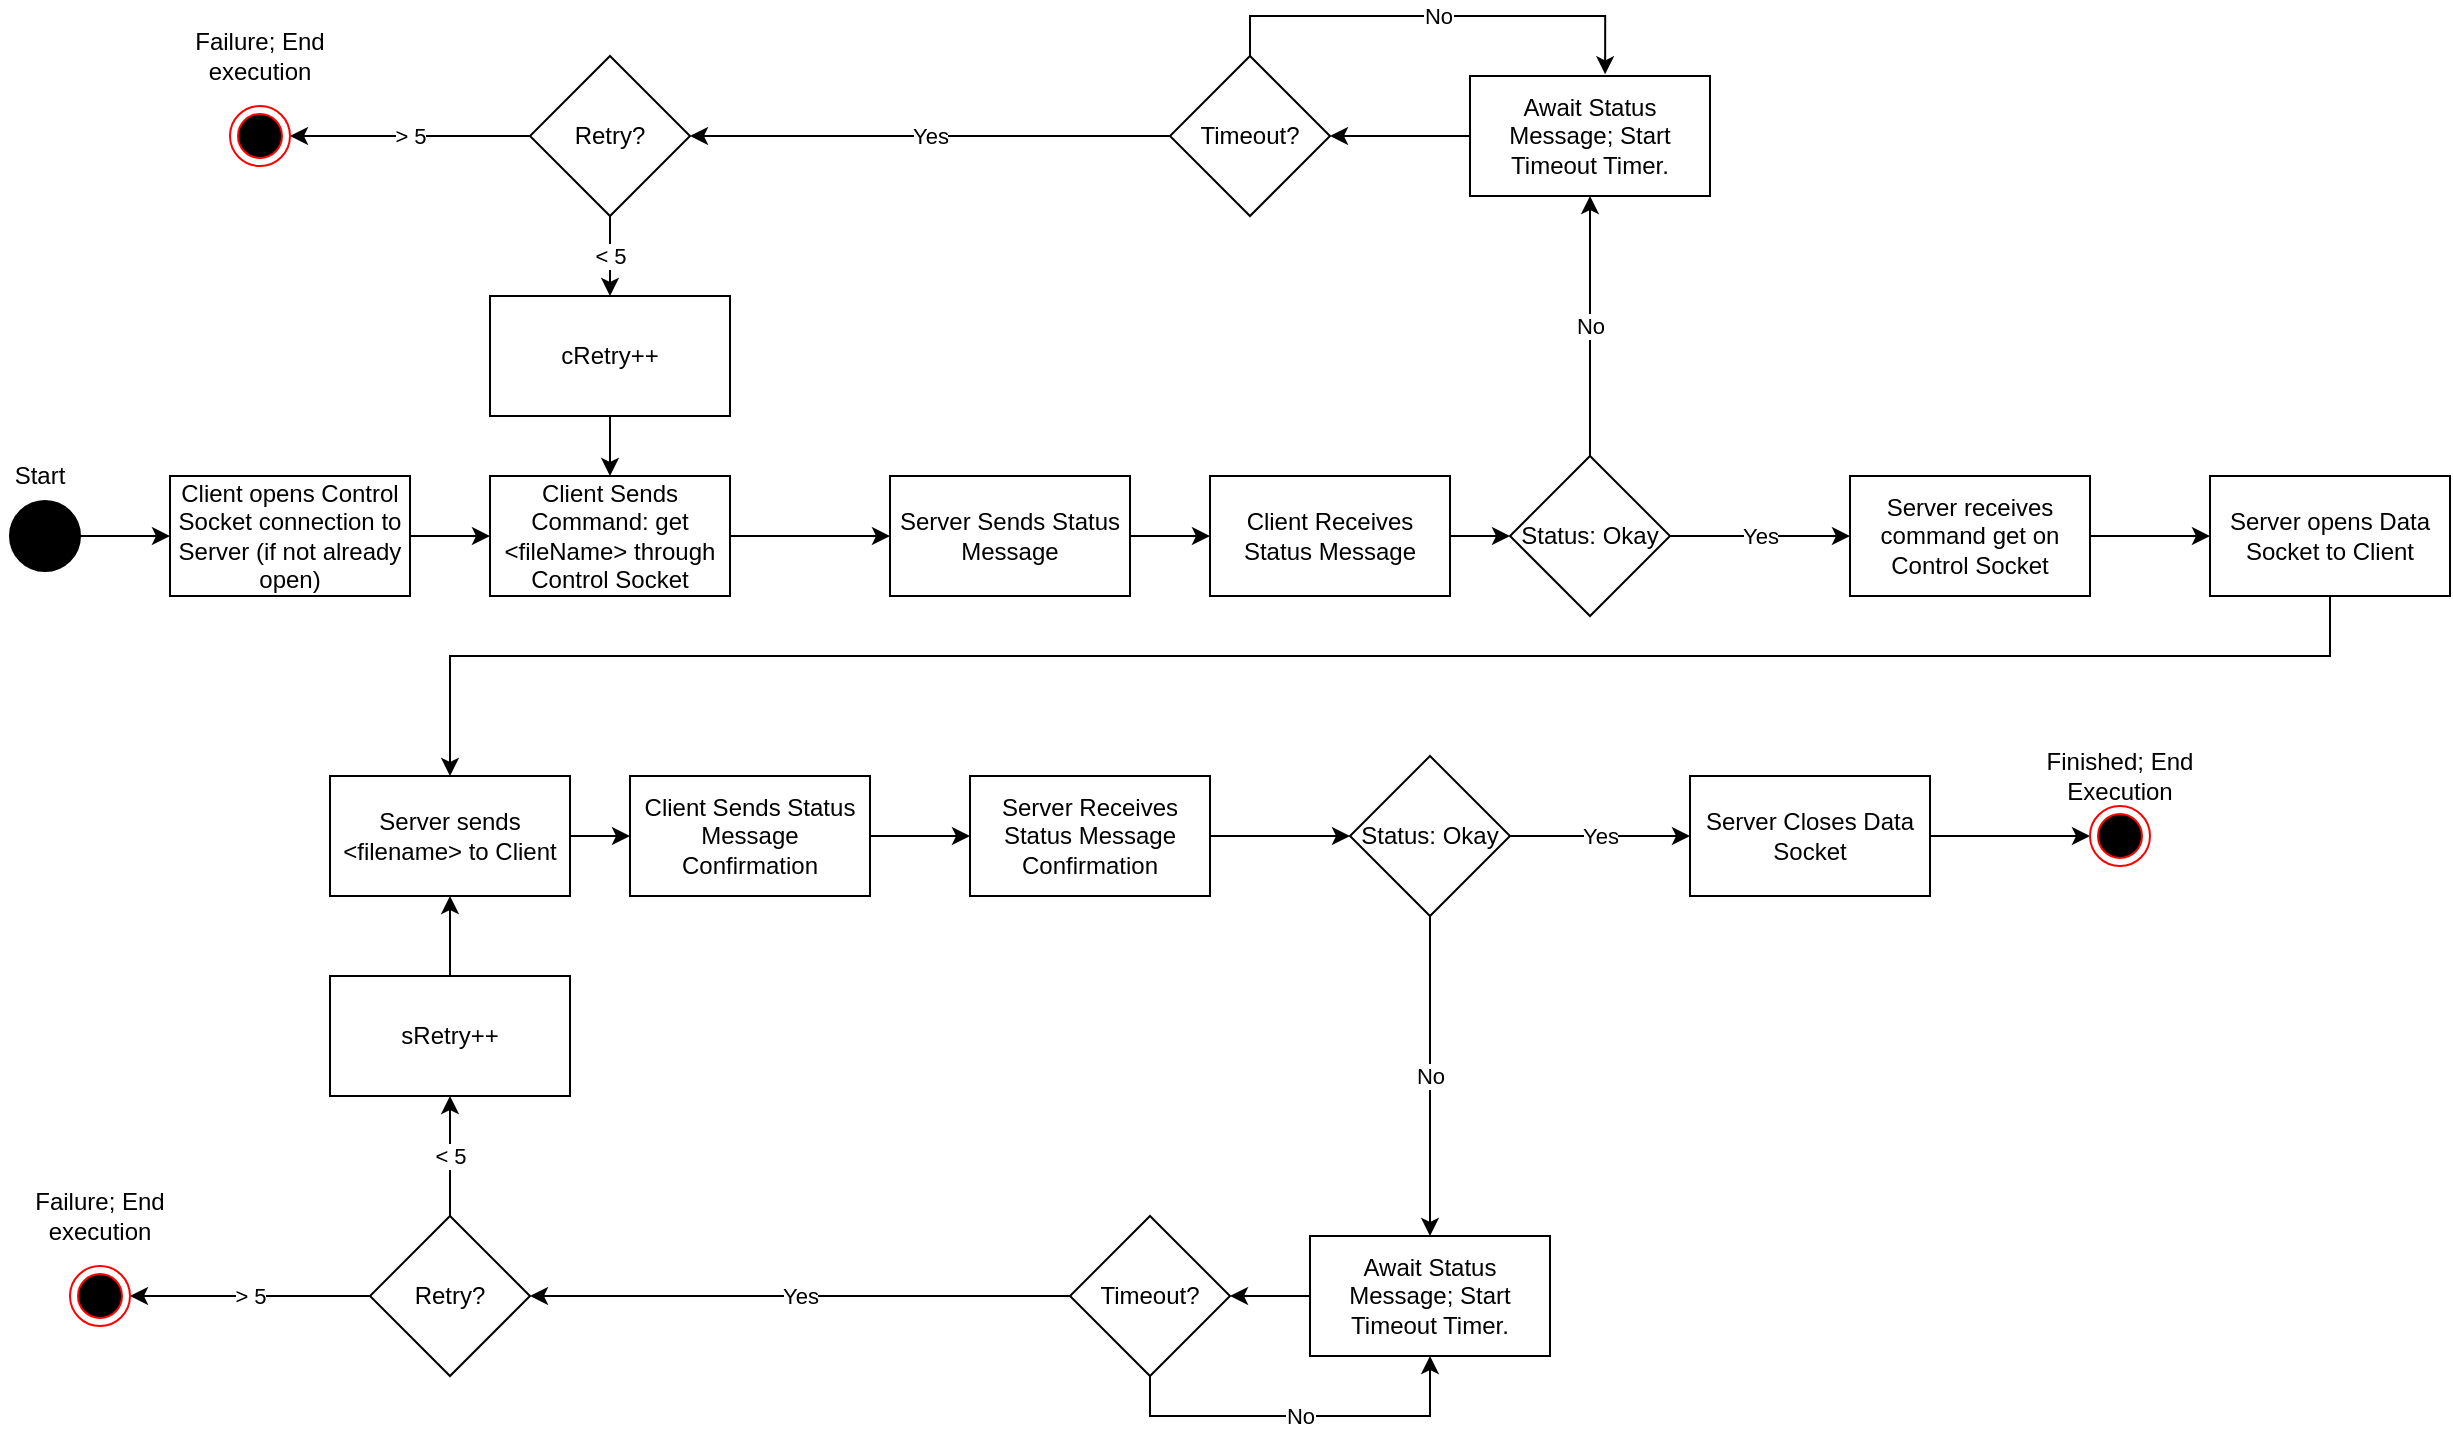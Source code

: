 <mxfile version="14.4.2" type="device"><diagram id="VicCjP9C5z60h8NR6XWv" name="Page-1"><mxGraphModel dx="1102" dy="550" grid="1" gridSize="10" guides="1" tooltips="1" connect="1" arrows="1" fold="1" page="1" pageScale="1" pageWidth="850" pageHeight="1100" math="0" shadow="0"><root><mxCell id="0"/><mxCell id="1" parent="0"/><mxCell id="uwPoR_n0p5myCNU0cdYA-2" style="edgeStyle=orthogonalEdgeStyle;rounded=0;orthogonalLoop=1;jettySize=auto;html=1;exitX=1;exitY=0.5;exitDx=0;exitDy=0;entryX=0;entryY=0.5;entryDx=0;entryDy=0;" parent="1" source="uwPoR_n0p5myCNU0cdYA-1" target="tMgi6KBHmBh37i8bdp9--1" edge="1"><mxGeometry relative="1" as="geometry"><mxPoint x="560" y="279.793" as="targetPoint"/></mxGeometry></mxCell><mxCell id="uwPoR_n0p5myCNU0cdYA-1" value="Client Sends Command: get &amp;lt;fileName&amp;gt; through Control Socket" style="rounded=0;whiteSpace=wrap;html=1;" parent="1" vertex="1"><mxGeometry x="260" y="250" width="120" height="60" as="geometry"/></mxCell><mxCell id="uwPoR_n0p5myCNU0cdYA-4" style="edgeStyle=orthogonalEdgeStyle;rounded=0;orthogonalLoop=1;jettySize=auto;html=1;exitX=1;exitY=0.5;exitDx=0;exitDy=0;entryX=0;entryY=0.5;entryDx=0;entryDy=0;" parent="1" source="uwPoR_n0p5myCNU0cdYA-3" target="XqZTnBEbk5Tgh_Dx3stQ-1" edge="1"><mxGeometry relative="1" as="geometry"><mxPoint x="940" y="280" as="targetPoint"/></mxGeometry></mxCell><mxCell id="uwPoR_n0p5myCNU0cdYA-3" value="Server receives command get on Control Socket" style="rounded=0;whiteSpace=wrap;html=1;" parent="1" vertex="1"><mxGeometry x="940" y="250" width="120" height="60" as="geometry"/></mxCell><mxCell id="uwPoR_n0p5myCNU0cdYA-13" style="edgeStyle=orthogonalEdgeStyle;rounded=0;orthogonalLoop=1;jettySize=auto;html=1;exitX=1;exitY=0.5;exitDx=0;exitDy=0;entryX=0;entryY=0.5;entryDx=0;entryDy=0;" parent="1" source="uwPoR_n0p5myCNU0cdYA-12" target="uwPoR_n0p5myCNU0cdYA-1" edge="1"><mxGeometry relative="1" as="geometry"/></mxCell><mxCell id="uwPoR_n0p5myCNU0cdYA-12" value="Client opens Control Socket connection to Server (if not already open)" style="rounded=0;whiteSpace=wrap;html=1;" parent="1" vertex="1"><mxGeometry x="100" y="250" width="120" height="60" as="geometry"/></mxCell><mxCell id="6hNsgM-2XBKnOXxkau7f-1" style="edgeStyle=orthogonalEdgeStyle;rounded=0;orthogonalLoop=1;jettySize=auto;html=1;exitX=0.5;exitY=1;exitDx=0;exitDy=0;entryX=0.5;entryY=0;entryDx=0;entryDy=0;" parent="1" source="XqZTnBEbk5Tgh_Dx3stQ-1" target="6hNsgM-2XBKnOXxkau7f-2" edge="1"><mxGeometry relative="1" as="geometry"><mxPoint x="80" y="260" as="targetPoint"/><Array as="points"><mxPoint x="1180" y="340"/><mxPoint x="240" y="340"/></Array></mxGeometry></mxCell><mxCell id="XqZTnBEbk5Tgh_Dx3stQ-1" value="Server opens Data Socket to Client" style="rounded=0;whiteSpace=wrap;html=1;" parent="1" vertex="1"><mxGeometry x="1120" y="250" width="120" height="60" as="geometry"/></mxCell><mxCell id="6hNsgM-2XBKnOXxkau7f-3" style="edgeStyle=orthogonalEdgeStyle;rounded=0;orthogonalLoop=1;jettySize=auto;html=1;exitX=1;exitY=0.5;exitDx=0;exitDy=0;entryX=0;entryY=0.5;entryDx=0;entryDy=0;" parent="1" source="6hNsgM-2XBKnOXxkau7f-2" target="6hNsgM-2XBKnOXxkau7f-4" edge="1"><mxGeometry relative="1" as="geometry"><mxPoint x="380" y="429.833" as="targetPoint"/></mxGeometry></mxCell><mxCell id="6hNsgM-2XBKnOXxkau7f-2" value="Server sends &amp;lt;filename&amp;gt; to Client" style="rounded=0;whiteSpace=wrap;html=1;" parent="1" vertex="1"><mxGeometry x="180" y="400" width="120" height="60" as="geometry"/></mxCell><mxCell id="tMgi6KBHmBh37i8bdp9--6" style="edgeStyle=orthogonalEdgeStyle;rounded=0;orthogonalLoop=1;jettySize=auto;html=1;exitX=1;exitY=0.5;exitDx=0;exitDy=0;entryX=0;entryY=0.5;entryDx=0;entryDy=0;" parent="1" source="hSR-9jA0g33RLAcn1ocm-17" target="tMgi6KBHmBh37i8bdp9--5" edge="1"><mxGeometry relative="1" as="geometry"/></mxCell><mxCell id="6hNsgM-2XBKnOXxkau7f-4" value="Client Sends Status Message Confirmation" style="rounded=0;whiteSpace=wrap;html=1;" parent="1" vertex="1"><mxGeometry x="330" y="400" width="120" height="60" as="geometry"/></mxCell><mxCell id="hSR-9jA0g33RLAcn1ocm-29" style="edgeStyle=orthogonalEdgeStyle;rounded=0;orthogonalLoop=1;jettySize=auto;html=1;exitX=1;exitY=0.5;exitDx=0;exitDy=0;entryX=0;entryY=0.5;entryDx=0;entryDy=0;" edge="1" parent="1" source="6hNsgM-2XBKnOXxkau7f-7" target="hSR-9jA0g33RLAcn1ocm-30"><mxGeometry relative="1" as="geometry"><mxPoint x="1060.0" y="430.103" as="targetPoint"/></mxGeometry></mxCell><mxCell id="6hNsgM-2XBKnOXxkau7f-7" value="Server Closes Data Socket" style="rounded=0;whiteSpace=wrap;html=1;" parent="1" vertex="1"><mxGeometry x="860" y="400" width="120" height="60" as="geometry"/></mxCell><mxCell id="tMgi6KBHmBh37i8bdp9--4" value="Yes" style="edgeStyle=orthogonalEdgeStyle;rounded=0;orthogonalLoop=1;jettySize=auto;html=1;exitX=1;exitY=0.5;exitDx=0;exitDy=0;entryX=0;entryY=0.5;entryDx=0;entryDy=0;" parent="1" source="7jY-FqtcS0xp8X3zbTth-1" target="uwPoR_n0p5myCNU0cdYA-3" edge="1"><mxGeometry relative="1" as="geometry"/></mxCell><mxCell id="hSR-9jA0g33RLAcn1ocm-4" value="No" style="edgeStyle=orthogonalEdgeStyle;rounded=0;orthogonalLoop=1;jettySize=auto;html=1;exitX=0.5;exitY=0;exitDx=0;exitDy=0;entryX=0.5;entryY=1;entryDx=0;entryDy=0;" edge="1" parent="1" source="7jY-FqtcS0xp8X3zbTth-1" target="hSR-9jA0g33RLAcn1ocm-3"><mxGeometry relative="1" as="geometry"/></mxCell><mxCell id="7jY-FqtcS0xp8X3zbTth-1" value="Status: Okay" style="rhombus;whiteSpace=wrap;html=1;" parent="1" vertex="1"><mxGeometry x="770" y="240" width="80" height="80" as="geometry"/></mxCell><mxCell id="tMgi6KBHmBh37i8bdp9--2" style="edgeStyle=orthogonalEdgeStyle;rounded=0;orthogonalLoop=1;jettySize=auto;html=1;exitX=1;exitY=0.5;exitDx=0;exitDy=0;entryX=0;entryY=0.5;entryDx=0;entryDy=0;" parent="1" source="hSR-9jA0g33RLAcn1ocm-6" target="7jY-FqtcS0xp8X3zbTth-1" edge="1"><mxGeometry relative="1" as="geometry"/></mxCell><mxCell id="tMgi6KBHmBh37i8bdp9--1" value="Server Sends Status Message" style="rounded=0;whiteSpace=wrap;html=1;" parent="1" vertex="1"><mxGeometry x="460" y="250" width="120" height="60" as="geometry"/></mxCell><mxCell id="tMgi6KBHmBh37i8bdp9--7" value="Yes" style="edgeStyle=orthogonalEdgeStyle;rounded=0;orthogonalLoop=1;jettySize=auto;html=1;exitX=1;exitY=0.5;exitDx=0;exitDy=0;entryX=0;entryY=0.5;entryDx=0;entryDy=0;" parent="1" source="tMgi6KBHmBh37i8bdp9--5" target="6hNsgM-2XBKnOXxkau7f-7" edge="1"><mxGeometry relative="1" as="geometry"/></mxCell><mxCell id="hSR-9jA0g33RLAcn1ocm-16" value="No" style="edgeStyle=orthogonalEdgeStyle;rounded=0;orthogonalLoop=1;jettySize=auto;html=1;exitX=0.5;exitY=1;exitDx=0;exitDy=0;" edge="1" parent="1" source="tMgi6KBHmBh37i8bdp9--5" target="hSR-9jA0g33RLAcn1ocm-13"><mxGeometry relative="1" as="geometry"/></mxCell><mxCell id="tMgi6KBHmBh37i8bdp9--5" value="Status: Okay" style="rhombus;whiteSpace=wrap;html=1;" parent="1" vertex="1"><mxGeometry x="690" y="390" width="80" height="80" as="geometry"/></mxCell><mxCell id="hSR-9jA0g33RLAcn1ocm-5" style="edgeStyle=orthogonalEdgeStyle;rounded=0;orthogonalLoop=1;jettySize=auto;html=1;exitX=0;exitY=0.5;exitDx=0;exitDy=0;entryX=1;entryY=0.5;entryDx=0;entryDy=0;" edge="1" parent="1" source="hSR-9jA0g33RLAcn1ocm-3" target="hSR-9jA0g33RLAcn1ocm-8"><mxGeometry relative="1" as="geometry"><mxPoint x="640" y="80" as="targetPoint"/></mxGeometry></mxCell><mxCell id="hSR-9jA0g33RLAcn1ocm-3" value="Await Status Message; Start Timeout Timer." style="rounded=0;whiteSpace=wrap;html=1;" vertex="1" parent="1"><mxGeometry x="750" y="50" width="120" height="60" as="geometry"/></mxCell><mxCell id="hSR-9jA0g33RLAcn1ocm-6" value="Client Receives Status Message" style="rounded=0;whiteSpace=wrap;html=1;" vertex="1" parent="1"><mxGeometry x="620" y="250" width="120" height="60" as="geometry"/></mxCell><mxCell id="hSR-9jA0g33RLAcn1ocm-7" style="edgeStyle=orthogonalEdgeStyle;rounded=0;orthogonalLoop=1;jettySize=auto;html=1;exitX=1;exitY=0.5;exitDx=0;exitDy=0;entryX=0;entryY=0.5;entryDx=0;entryDy=0;" edge="1" parent="1" source="tMgi6KBHmBh37i8bdp9--1" target="hSR-9jA0g33RLAcn1ocm-6"><mxGeometry relative="1" as="geometry"><mxPoint x="610" y="280" as="sourcePoint"/><mxPoint x="740" y="280" as="targetPoint"/></mxGeometry></mxCell><mxCell id="hSR-9jA0g33RLAcn1ocm-9" value="Yes" style="edgeStyle=orthogonalEdgeStyle;rounded=0;orthogonalLoop=1;jettySize=auto;html=1;exitX=0;exitY=0.5;exitDx=0;exitDy=0;entryX=1;entryY=0.5;entryDx=0;entryDy=0;" edge="1" parent="1" source="hSR-9jA0g33RLAcn1ocm-8" target="hSR-9jA0g33RLAcn1ocm-22"><mxGeometry relative="1" as="geometry"/></mxCell><mxCell id="hSR-9jA0g33RLAcn1ocm-11" value="No" style="edgeStyle=orthogonalEdgeStyle;rounded=0;orthogonalLoop=1;jettySize=auto;html=1;exitX=0.5;exitY=0;exitDx=0;exitDy=0;entryX=0.563;entryY=-0.014;entryDx=0;entryDy=0;entryPerimeter=0;" edge="1" parent="1" source="hSR-9jA0g33RLAcn1ocm-8" target="hSR-9jA0g33RLAcn1ocm-3"><mxGeometry relative="1" as="geometry"/></mxCell><mxCell id="hSR-9jA0g33RLAcn1ocm-8" value="Timeout?" style="rhombus;whiteSpace=wrap;html=1;" vertex="1" parent="1"><mxGeometry x="600" y="40" width="80" height="80" as="geometry"/></mxCell><mxCell id="hSR-9jA0g33RLAcn1ocm-12" style="edgeStyle=orthogonalEdgeStyle;rounded=0;orthogonalLoop=1;jettySize=auto;html=1;exitX=0;exitY=0.5;exitDx=0;exitDy=0;entryX=1;entryY=0.5;entryDx=0;entryDy=0;" edge="1" source="hSR-9jA0g33RLAcn1ocm-13" target="hSR-9jA0g33RLAcn1ocm-15" parent="1"><mxGeometry relative="1" as="geometry"><mxPoint x="360" y="690" as="targetPoint"/></mxGeometry></mxCell><mxCell id="hSR-9jA0g33RLAcn1ocm-13" value="Await Status Message; Start Timeout Timer." style="rounded=0;whiteSpace=wrap;html=1;" vertex="1" parent="1"><mxGeometry x="670" y="630" width="120" height="60" as="geometry"/></mxCell><mxCell id="hSR-9jA0g33RLAcn1ocm-19" value="Yes" style="edgeStyle=orthogonalEdgeStyle;rounded=0;orthogonalLoop=1;jettySize=auto;html=1;exitX=0;exitY=0.5;exitDx=0;exitDy=0;entryX=1;entryY=0.5;entryDx=0;entryDy=0;" edge="1" parent="1" source="hSR-9jA0g33RLAcn1ocm-15" target="hSR-9jA0g33RLAcn1ocm-34"><mxGeometry relative="1" as="geometry"><Array as="points"><mxPoint x="550" y="660"/></Array></mxGeometry></mxCell><mxCell id="hSR-9jA0g33RLAcn1ocm-20" value="No" style="edgeStyle=orthogonalEdgeStyle;rounded=0;orthogonalLoop=1;jettySize=auto;html=1;exitX=0.5;exitY=1;exitDx=0;exitDy=0;entryX=0.5;entryY=1;entryDx=0;entryDy=0;" edge="1" parent="1" source="hSR-9jA0g33RLAcn1ocm-15" target="hSR-9jA0g33RLAcn1ocm-13"><mxGeometry relative="1" as="geometry"/></mxCell><mxCell id="hSR-9jA0g33RLAcn1ocm-15" value="Timeout?" style="rhombus;whiteSpace=wrap;html=1;" vertex="1" parent="1"><mxGeometry x="550" y="620" width="80" height="80" as="geometry"/></mxCell><mxCell id="hSR-9jA0g33RLAcn1ocm-17" value="Server Receives Status Message Confirmation" style="rounded=0;whiteSpace=wrap;html=1;" vertex="1" parent="1"><mxGeometry x="500" y="400" width="120" height="60" as="geometry"/></mxCell><mxCell id="hSR-9jA0g33RLAcn1ocm-18" style="edgeStyle=orthogonalEdgeStyle;rounded=0;orthogonalLoop=1;jettySize=auto;html=1;exitX=1;exitY=0.5;exitDx=0;exitDy=0;entryX=0;entryY=0.5;entryDx=0;entryDy=0;" edge="1" parent="1" source="6hNsgM-2XBKnOXxkau7f-4" target="hSR-9jA0g33RLAcn1ocm-17"><mxGeometry relative="1" as="geometry"><mxPoint x="450" y="430" as="sourcePoint"/><mxPoint x="690" y="430" as="targetPoint"/></mxGeometry></mxCell><mxCell id="hSR-9jA0g33RLAcn1ocm-25" value="&amp;lt; 5" style="edgeStyle=orthogonalEdgeStyle;rounded=0;orthogonalLoop=1;jettySize=auto;html=1;exitX=0.5;exitY=1;exitDx=0;exitDy=0;entryX=0.5;entryY=0;entryDx=0;entryDy=0;" edge="1" parent="1" source="hSR-9jA0g33RLAcn1ocm-22" target="hSR-9jA0g33RLAcn1ocm-31"><mxGeometry relative="1" as="geometry"><mxPoint x="320" y="150" as="targetPoint"/></mxGeometry></mxCell><mxCell id="hSR-9jA0g33RLAcn1ocm-26" value="&amp;gt; 5" style="edgeStyle=orthogonalEdgeStyle;rounded=0;orthogonalLoop=1;jettySize=auto;html=1;exitX=0;exitY=0.5;exitDx=0;exitDy=0;entryX=1;entryY=0.5;entryDx=0;entryDy=0;" edge="1" parent="1" source="hSR-9jA0g33RLAcn1ocm-22" target="hSR-9jA0g33RLAcn1ocm-27"><mxGeometry relative="1" as="geometry"><mxPoint x="220" y="80" as="targetPoint"/></mxGeometry></mxCell><mxCell id="hSR-9jA0g33RLAcn1ocm-22" value="Retry?" style="rhombus;whiteSpace=wrap;html=1;" vertex="1" parent="1"><mxGeometry x="280" y="40" width="80" height="80" as="geometry"/></mxCell><mxCell id="hSR-9jA0g33RLAcn1ocm-27" value="" style="ellipse;html=1;shape=endState;fillColor=#000000;strokeColor=#ff0000;" vertex="1" parent="1"><mxGeometry x="130" y="65" width="30" height="30" as="geometry"/></mxCell><mxCell id="hSR-9jA0g33RLAcn1ocm-28" value="Failure; End execution" style="text;html=1;strokeColor=none;fillColor=none;align=center;verticalAlign=middle;whiteSpace=wrap;rounded=0;" vertex="1" parent="1"><mxGeometry x="110" y="30" width="70" height="20" as="geometry"/></mxCell><mxCell id="hSR-9jA0g33RLAcn1ocm-30" value="" style="ellipse;html=1;shape=endState;fillColor=#000000;strokeColor=#ff0000;" vertex="1" parent="1"><mxGeometry x="1060" y="415" width="30" height="30" as="geometry"/></mxCell><mxCell id="hSR-9jA0g33RLAcn1ocm-32" style="edgeStyle=orthogonalEdgeStyle;rounded=0;orthogonalLoop=1;jettySize=auto;html=1;exitX=0.5;exitY=1;exitDx=0;exitDy=0;entryX=0.5;entryY=0;entryDx=0;entryDy=0;" edge="1" parent="1" source="hSR-9jA0g33RLAcn1ocm-31" target="uwPoR_n0p5myCNU0cdYA-1"><mxGeometry relative="1" as="geometry"/></mxCell><mxCell id="hSR-9jA0g33RLAcn1ocm-31" value="cRetry++" style="rounded=0;whiteSpace=wrap;html=1;" vertex="1" parent="1"><mxGeometry x="260" y="160" width="120" height="60" as="geometry"/></mxCell><mxCell id="hSR-9jA0g33RLAcn1ocm-33" value="&amp;gt; 5" style="edgeStyle=orthogonalEdgeStyle;rounded=0;orthogonalLoop=1;jettySize=auto;html=1;exitX=0;exitY=0.5;exitDx=0;exitDy=0;entryX=1;entryY=0.5;entryDx=0;entryDy=0;" edge="1" source="hSR-9jA0g33RLAcn1ocm-34" target="hSR-9jA0g33RLAcn1ocm-35" parent="1"><mxGeometry relative="1" as="geometry"><mxPoint x="140" y="660" as="targetPoint"/></mxGeometry></mxCell><mxCell id="hSR-9jA0g33RLAcn1ocm-39" value="&amp;lt; 5" style="edgeStyle=orthogonalEdgeStyle;rounded=0;orthogonalLoop=1;jettySize=auto;html=1;exitX=0.5;exitY=0;exitDx=0;exitDy=0;entryX=0.5;entryY=1;entryDx=0;entryDy=0;" edge="1" parent="1" source="hSR-9jA0g33RLAcn1ocm-34" target="hSR-9jA0g33RLAcn1ocm-37"><mxGeometry relative="1" as="geometry"/></mxCell><mxCell id="hSR-9jA0g33RLAcn1ocm-34" value="Retry?" style="rhombus;whiteSpace=wrap;html=1;" vertex="1" parent="1"><mxGeometry x="200" y="620" width="80" height="80" as="geometry"/></mxCell><mxCell id="hSR-9jA0g33RLAcn1ocm-35" value="" style="ellipse;html=1;shape=endState;fillColor=#000000;strokeColor=#ff0000;" vertex="1" parent="1"><mxGeometry x="50" y="645" width="30" height="30" as="geometry"/></mxCell><mxCell id="hSR-9jA0g33RLAcn1ocm-36" value="Failure; End execution" style="text;html=1;strokeColor=none;fillColor=none;align=center;verticalAlign=middle;whiteSpace=wrap;rounded=0;" vertex="1" parent="1"><mxGeometry x="30" y="610" width="70" height="20" as="geometry"/></mxCell><mxCell id="hSR-9jA0g33RLAcn1ocm-40" style="edgeStyle=orthogonalEdgeStyle;rounded=0;orthogonalLoop=1;jettySize=auto;html=1;exitX=0.5;exitY=0;exitDx=0;exitDy=0;entryX=0.5;entryY=1;entryDx=0;entryDy=0;" edge="1" parent="1" source="hSR-9jA0g33RLAcn1ocm-37" target="6hNsgM-2XBKnOXxkau7f-2"><mxGeometry relative="1" as="geometry"/></mxCell><mxCell id="hSR-9jA0g33RLAcn1ocm-37" value="sRetry++" style="rounded=0;whiteSpace=wrap;html=1;" vertex="1" parent="1"><mxGeometry x="180" y="500" width="120" height="60" as="geometry"/></mxCell><mxCell id="hSR-9jA0g33RLAcn1ocm-41" style="edgeStyle=orthogonalEdgeStyle;rounded=0;orthogonalLoop=1;jettySize=auto;html=1;exitX=1;exitY=0.5;exitDx=0;exitDy=0;entryX=0;entryY=0.5;entryDx=0;entryDy=0;" edge="1" parent="1" source="hSR-9jA0g33RLAcn1ocm-42" target="uwPoR_n0p5myCNU0cdYA-12"><mxGeometry relative="1" as="geometry"><mxPoint x="50.0" y="302.5" as="targetPoint"/></mxGeometry></mxCell><mxCell id="hSR-9jA0g33RLAcn1ocm-42" value="" style="ellipse;whiteSpace=wrap;html=1;aspect=fixed;fillColor=#000000;" vertex="1" parent="1"><mxGeometry x="20" y="262.5" width="35" height="35" as="geometry"/></mxCell><mxCell id="hSR-9jA0g33RLAcn1ocm-44" value="Start" style="text;html=1;strokeColor=none;fillColor=none;align=center;verticalAlign=middle;whiteSpace=wrap;rounded=0;" vertex="1" parent="1"><mxGeometry x="15" y="240" width="40" height="20" as="geometry"/></mxCell><mxCell id="hSR-9jA0g33RLAcn1ocm-45" value="Finished; End Execution" style="text;html=1;strokeColor=none;fillColor=none;align=center;verticalAlign=middle;whiteSpace=wrap;rounded=0;" vertex="1" parent="1"><mxGeometry x="1035" y="390" width="80" height="20" as="geometry"/></mxCell></root></mxGraphModel></diagram></mxfile>